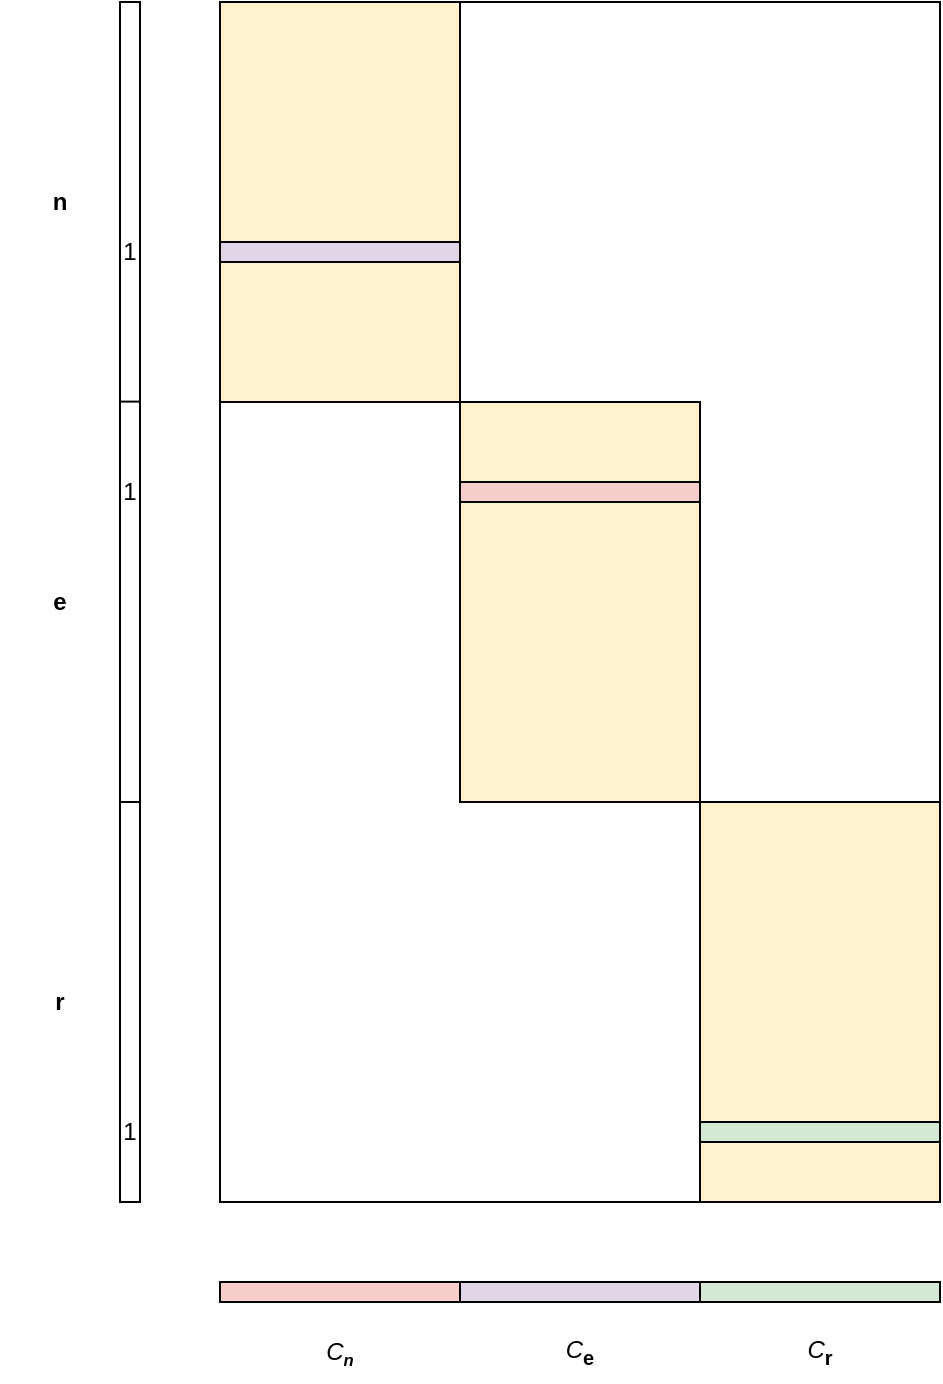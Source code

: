 <mxfile version="20.4.0" type="device"><diagram id="1RQuZf6VAeyQKZ1uIswR" name="Page-1"><mxGraphModel dx="664" dy="595" grid="1" gridSize="10" guides="1" tooltips="1" connect="1" arrows="1" fold="1" page="1" pageScale="1" pageWidth="850" pageHeight="1100" math="0" shadow="0"><root><mxCell id="0"/><mxCell id="1" parent="0"/><mxCell id="LlN5iLFJdLPh2EIN99Wc-34" value="" style="rounded=0;whiteSpace=wrap;html=1;fillColor=none;" vertex="1" parent="1"><mxGeometry x="280" y="160" width="360" height="600" as="geometry"/></mxCell><mxCell id="LlN5iLFJdLPh2EIN99Wc-3" value="" style="rounded=0;whiteSpace=wrap;html=1;fontSize=18;fillColor=#fff2cc;strokeColor=#000000;" vertex="1" parent="1"><mxGeometry x="280" y="160" width="120" height="200" as="geometry"/></mxCell><mxCell id="LlN5iLFJdLPh2EIN99Wc-12" value="" style="rounded=0;whiteSpace=wrap;html=1;fontSize=18;fillColor=#fff2cc;strokeColor=#000000;" vertex="1" parent="1"><mxGeometry x="400" y="360" width="120" height="200" as="geometry"/></mxCell><mxCell id="LlN5iLFJdLPh2EIN99Wc-14" value="" style="rounded=0;whiteSpace=wrap;html=1;fontSize=18;fillColor=#e1d5e7;strokeColor=#000000;" vertex="1" parent="1"><mxGeometry x="280" y="280" width="120" height="10" as="geometry"/></mxCell><mxCell id="LlN5iLFJdLPh2EIN99Wc-22" value="" style="rounded=0;whiteSpace=wrap;html=1;fontSize=18;fillColor=#fff2cc;strokeColor=#000000;" vertex="1" parent="1"><mxGeometry x="520" y="560" width="120" height="200" as="geometry"/></mxCell><mxCell id="LlN5iLFJdLPh2EIN99Wc-25" value="" style="rounded=0;whiteSpace=wrap;html=1;fontSize=18;fillColor=#d5e8d4;strokeColor=#000000;" vertex="1" parent="1"><mxGeometry x="520" y="720" width="120" height="10" as="geometry"/></mxCell><mxCell id="LlN5iLFJdLPh2EIN99Wc-31" value="" style="rounded=0;whiteSpace=wrap;html=1;fontSize=18;fillColor=#f8cecc;strokeColor=#000000;" vertex="1" parent="1"><mxGeometry x="280" y="800" width="120" height="10" as="geometry"/></mxCell><mxCell id="LlN5iLFJdLPh2EIN99Wc-32" value="" style="rounded=0;whiteSpace=wrap;html=1;fontSize=18;fillColor=#e1d5e7;strokeColor=#000000;" vertex="1" parent="1"><mxGeometry x="400" y="800" width="120" height="10" as="geometry"/></mxCell><mxCell id="LlN5iLFJdLPh2EIN99Wc-33" value="" style="rounded=0;whiteSpace=wrap;html=1;fontSize=18;fillColor=#d5e8d4;strokeColor=#000000;" vertex="1" parent="1"><mxGeometry x="520" y="800" width="120" height="10" as="geometry"/></mxCell><mxCell id="LlN5iLFJdLPh2EIN99Wc-36" value="" style="rounded=0;whiteSpace=wrap;html=1;fillColor=none;" vertex="1" parent="1"><mxGeometry x="230" y="160" width="10" height="600" as="geometry"/></mxCell><mxCell id="LlN5iLFJdLPh2EIN99Wc-37" value="1" style="text;html=1;strokeColor=none;fillColor=none;align=center;verticalAlign=middle;whiteSpace=wrap;rounded=0;" vertex="1" parent="1"><mxGeometry x="205" y="270" width="60" height="30" as="geometry"/></mxCell><mxCell id="LlN5iLFJdLPh2EIN99Wc-38" value="1" style="text;html=1;strokeColor=none;fillColor=none;align=center;verticalAlign=middle;whiteSpace=wrap;rounded=0;" vertex="1" parent="1"><mxGeometry x="205" y="390" width="60" height="30" as="geometry"/></mxCell><mxCell id="LlN5iLFJdLPh2EIN99Wc-39" value="1" style="text;html=1;strokeColor=none;fillColor=none;align=center;verticalAlign=middle;whiteSpace=wrap;rounded=0;" vertex="1" parent="1"><mxGeometry x="205" y="710" width="60" height="30" as="geometry"/></mxCell><mxCell id="LlN5iLFJdLPh2EIN99Wc-40" value="" style="endArrow=none;html=1;rounded=0;exitX=-0.014;exitY=0.333;exitDx=0;exitDy=0;exitPerimeter=0;entryX=1.004;entryY=0.333;entryDx=0;entryDy=0;entryPerimeter=0;" edge="1" parent="1" source="LlN5iLFJdLPh2EIN99Wc-36" target="LlN5iLFJdLPh2EIN99Wc-36"><mxGeometry width="50" height="50" relative="1" as="geometry"><mxPoint x="220" y="380" as="sourcePoint"/><mxPoint x="270" y="330" as="targetPoint"/></mxGeometry></mxCell><mxCell id="LlN5iLFJdLPh2EIN99Wc-41" value="" style="endArrow=none;html=1;rounded=0;exitX=-0.014;exitY=0.333;exitDx=0;exitDy=0;exitPerimeter=0;entryX=1.004;entryY=0.333;entryDx=0;entryDy=0;entryPerimeter=0;" edge="1" parent="1"><mxGeometry width="50" height="50" relative="1" as="geometry"><mxPoint x="230.0" y="560" as="sourcePoint"/><mxPoint x="240.18" y="560" as="targetPoint"/></mxGeometry></mxCell><mxCell id="LlN5iLFJdLPh2EIN99Wc-4" value="" style="rounded=0;whiteSpace=wrap;html=1;fontSize=18;fillColor=#f8cecc;strokeColor=#000000;" vertex="1" parent="1"><mxGeometry x="400" y="400" width="120" height="10" as="geometry"/></mxCell><mxCell id="LlN5iLFJdLPh2EIN99Wc-44" value="&lt;b&gt;n&lt;/b&gt;" style="text;html=1;strokeColor=none;fillColor=none;align=center;verticalAlign=middle;whiteSpace=wrap;rounded=0;" vertex="1" parent="1"><mxGeometry x="170" y="245" width="60" height="30" as="geometry"/></mxCell><mxCell id="LlN5iLFJdLPh2EIN99Wc-45" value="&lt;b&gt;e&lt;/b&gt;" style="text;html=1;strokeColor=none;fillColor=none;align=center;verticalAlign=middle;whiteSpace=wrap;rounded=0;" vertex="1" parent="1"><mxGeometry x="170" y="445" width="60" height="30" as="geometry"/></mxCell><mxCell id="LlN5iLFJdLPh2EIN99Wc-46" value="&lt;b&gt;r&lt;/b&gt;" style="text;html=1;strokeColor=none;fillColor=none;align=center;verticalAlign=middle;whiteSpace=wrap;rounded=0;" vertex="1" parent="1"><mxGeometry x="170" y="645" width="60" height="30" as="geometry"/></mxCell><mxCell id="LlN5iLFJdLPh2EIN99Wc-47" value="&lt;i&gt;C&lt;/i&gt;&lt;sub&gt;&lt;b&gt;e&lt;/b&gt;&lt;/sub&gt;" style="text;html=1;strokeColor=none;fillColor=none;align=center;verticalAlign=middle;whiteSpace=wrap;rounded=0;" vertex="1" parent="1"><mxGeometry x="430" y="820" width="60" height="30" as="geometry"/></mxCell><mxCell id="LlN5iLFJdLPh2EIN99Wc-48" value="&lt;i&gt;C&lt;span style=&quot;font-size: 10px;&quot;&gt;&lt;b&gt;&lt;sub&gt;n&lt;/sub&gt;&lt;/b&gt;&lt;/span&gt;&lt;/i&gt;" style="text;html=1;strokeColor=none;fillColor=none;align=center;verticalAlign=middle;whiteSpace=wrap;rounded=0;" vertex="1" parent="1"><mxGeometry x="310" y="820" width="60" height="30" as="geometry"/></mxCell><mxCell id="LlN5iLFJdLPh2EIN99Wc-49" value="&lt;i&gt;C&lt;/i&gt;&lt;sub&gt;&lt;b&gt;r&lt;/b&gt;&lt;/sub&gt;" style="text;html=1;strokeColor=none;fillColor=none;align=center;verticalAlign=middle;whiteSpace=wrap;rounded=0;" vertex="1" parent="1"><mxGeometry x="550" y="820" width="60" height="30" as="geometry"/></mxCell></root></mxGraphModel></diagram></mxfile>
